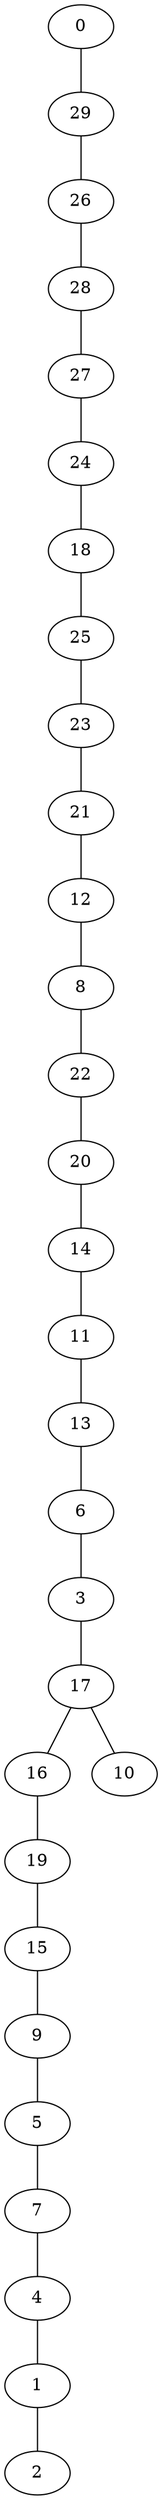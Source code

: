 graph DFS_I_grafoGeografico_30_38  {
0;
29;
26;
28;
27;
24;
18;
25;
23;
21;
12;
8;
22;
20;
14;
11;
13;
6;
3;
17;
16;
19;
15;
9;
5;
7;
4;
1;
2;
10;
0 -- 29;
29 -- 26;
26 -- 28;
28 -- 27;
27 -- 24;
24 -- 18;
18 -- 25;
25 -- 23;
23 -- 21;
21 -- 12;
12 -- 8;
8 -- 22;
22 -- 20;
20 -- 14;
14 -- 11;
11 -- 13;
13 -- 6;
6 -- 3;
3 -- 17;
17 -- 16;
16 -- 19;
19 -- 15;
15 -- 9;
9 -- 5;
5 -- 7;
7 -- 4;
4 -- 1;
1 -- 2;
17 -- 10;
}
